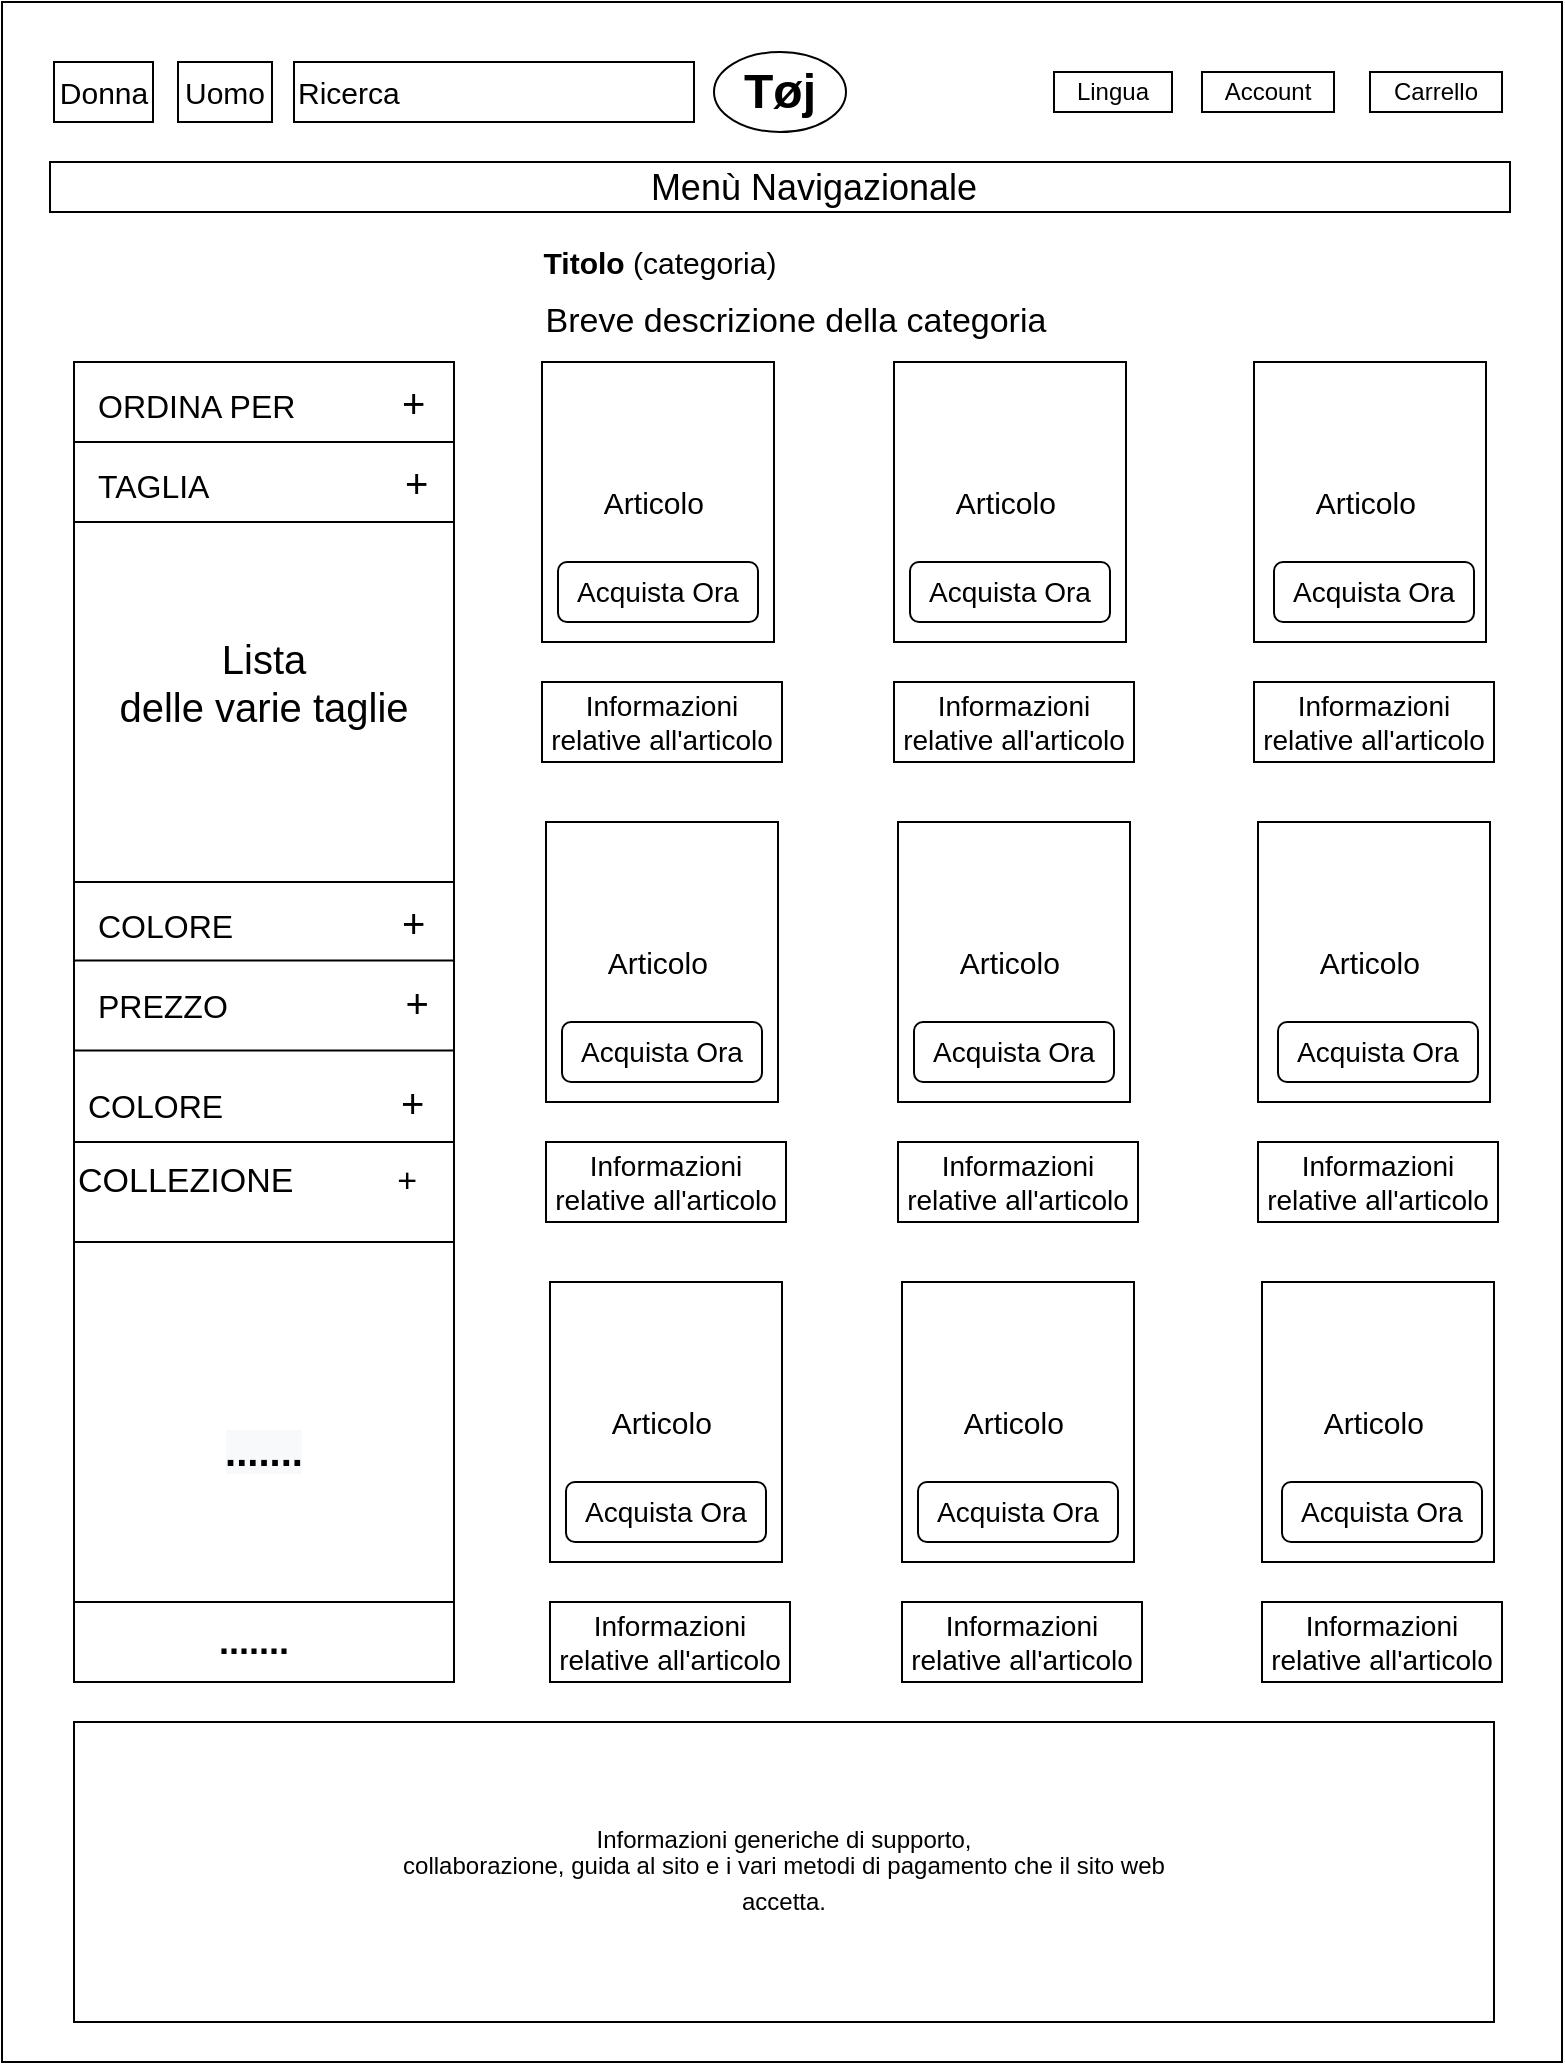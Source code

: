 <mxfile version="14.5.1" type="device"><diagram id="wBHttLaYsozqv8IZyRPX" name="Page-1"><mxGraphModel dx="1730" dy="975" grid="1" gridSize="10" guides="1" tooltips="1" connect="1" arrows="1" fold="1" page="1" pageScale="1" pageWidth="827" pageHeight="600" math="0" shadow="0"><root><mxCell id="0"/><mxCell id="1" parent="0"/><mxCell id="kW1Gy2jFl6eg9wY0WD4N-1" value="" style="rounded=0;whiteSpace=wrap;html=1;" parent="1" vertex="1"><mxGeometry x="24" y="60" width="780" height="1030" as="geometry"/></mxCell><mxCell id="kW1Gy2jFl6eg9wY0WD4N-3" value="&lt;font size=&quot;1&quot;&gt;&lt;b style=&quot;font-size: 24px&quot;&gt;Tøj&lt;/b&gt;&lt;/font&gt;" style="ellipse;whiteSpace=wrap;html=1;" parent="1" vertex="1"><mxGeometry x="380" y="85" width="66" height="40" as="geometry"/></mxCell><mxCell id="kW1Gy2jFl6eg9wY0WD4N-7" value="&lt;font style=&quot;font-size: 15px&quot;&gt;Uomo&lt;/font&gt;" style="rounded=0;whiteSpace=wrap;html=1;" parent="1" vertex="1"><mxGeometry x="112" y="90" width="47" height="30" as="geometry"/></mxCell><mxCell id="kW1Gy2jFl6eg9wY0WD4N-11" value="&lt;font style=&quot;font-size: 15px&quot;&gt;Ricerca&lt;/font&gt;" style="rounded=0;whiteSpace=wrap;html=1;align=left;" parent="1" vertex="1"><mxGeometry x="170" y="90" width="200" height="30" as="geometry"/></mxCell><mxCell id="kW1Gy2jFl6eg9wY0WD4N-12" value="&lt;font style=&quot;font-size: 12px&quot;&gt;Account&lt;/font&gt;" style="rounded=0;whiteSpace=wrap;html=1;" parent="1" vertex="1"><mxGeometry x="624" y="95" width="66" height="20" as="geometry"/></mxCell><mxCell id="kW1Gy2jFl6eg9wY0WD4N-13" value="&lt;font style=&quot;font-size: 12px&quot;&gt;Carrello&lt;/font&gt;" style="rounded=0;whiteSpace=wrap;html=1;" parent="1" vertex="1"><mxGeometry x="708" y="95" width="66" height="20" as="geometry"/></mxCell><mxCell id="kW1Gy2jFl6eg9wY0WD4N-22" value="&lt;p class=&quot;MsoNormal&quot; style=&quot;line-height: 115%&quot;&gt;&lt;span class=&quot;MsoHyperlink&quot;&gt;&lt;span style=&quot;line-height: 115%&quot;&gt;&lt;font style=&quot;font-size: 12px&quot;&gt;Informazioni generiche di supporto,&lt;br&gt;collaborazione, guida al sito e i vari metodi di pagamento che il sito web&lt;br&gt;accetta.&lt;/font&gt;&lt;/span&gt;&lt;/span&gt;&lt;span style=&quot;font-size: 12.0pt ; line-height: 115%&quot;&gt;&lt;/span&gt;&lt;/p&gt;" style="rounded=0;whiteSpace=wrap;html=1;" parent="1" vertex="1"><mxGeometry x="60" y="920" width="710" height="150" as="geometry"/></mxCell><mxCell id="8cYIhpQsedLopPcJGh_c-26" value="&lt;font style=&quot;font-size: 12px&quot;&gt;Lingua&lt;/font&gt;" style="rounded=0;whiteSpace=wrap;html=1;" parent="1" vertex="1"><mxGeometry x="550" y="95" width="59" height="20" as="geometry"/></mxCell><mxCell id="Cs72mTaRK8f4rqceq6ix-1" value="&lt;font style=&quot;font-size: 15px&quot;&gt;Donna&lt;/font&gt;" style="rounded=0;whiteSpace=wrap;html=1;" parent="1" vertex="1"><mxGeometry x="50" y="90" width="49.5" height="30" as="geometry"/></mxCell><mxCell id="VPibbgqQJEEyFYa5RffF-2" value="&lt;br&gt;&lt;br&gt;" style="rounded=0;whiteSpace=wrap;html=1;" parent="1" vertex="1"><mxGeometry x="60" y="240" width="190" height="660" as="geometry"/></mxCell><mxCell id="VPibbgqQJEEyFYa5RffF-4" value="" style="endArrow=none;html=1;exitX=0;exitY=0.25;exitDx=0;exitDy=0;entryX=1;entryY=0.25;entryDx=0;entryDy=0;" parent="1" edge="1"><mxGeometry width="50" height="50" relative="1" as="geometry"><mxPoint x="60" y="280" as="sourcePoint"/><mxPoint x="250" y="280" as="targetPoint"/></mxGeometry></mxCell><mxCell id="VPibbgqQJEEyFYa5RffF-5" value="" style="endArrow=none;html=1;exitX=0;exitY=0.25;exitDx=0;exitDy=0;entryX=1;entryY=0.25;entryDx=0;entryDy=0;" parent="1" edge="1"><mxGeometry width="50" height="50" relative="1" as="geometry"><mxPoint x="60" y="320" as="sourcePoint"/><mxPoint x="250" y="320" as="targetPoint"/></mxGeometry></mxCell><mxCell id="VPibbgqQJEEyFYa5RffF-6" value="" style="endArrow=none;html=1;exitX=0;exitY=0.25;exitDx=0;exitDy=0;entryX=1;entryY=0.25;entryDx=0;entryDy=0;" parent="1" edge="1"><mxGeometry width="50" height="50" relative="1" as="geometry"><mxPoint x="60" y="500" as="sourcePoint"/><mxPoint x="250" y="500" as="targetPoint"/></mxGeometry></mxCell><mxCell id="VPibbgqQJEEyFYa5RffF-8" value="&lt;font style=&quot;font-size: 15px&quot;&gt;Articolo&amp;nbsp;&lt;/font&gt;" style="rounded=0;whiteSpace=wrap;html=1;" parent="1" vertex="1"><mxGeometry x="294" y="240" width="116" height="140" as="geometry"/></mxCell><mxCell id="VPibbgqQJEEyFYa5RffF-10" value="" style="rounded=0;whiteSpace=wrap;html=1;" parent="1" vertex="1"><mxGeometry x="48" y="140" width="730" height="25" as="geometry"/></mxCell><mxCell id="VPibbgqQJEEyFYa5RffF-11" value="&lt;font style=&quot;font-size: 18px&quot;&gt;Menù Navigazionale&lt;/font&gt;" style="text;html=1;strokeColor=none;fillColor=none;align=center;verticalAlign=middle;whiteSpace=wrap;rounded=0;" parent="1" vertex="1"><mxGeometry x="340" y="142.5" width="180" height="20" as="geometry"/></mxCell><mxCell id="VPibbgqQJEEyFYa5RffF-12" value="&lt;font style=&quot;font-size: 14px&quot;&gt;Acquista Ora&lt;/font&gt;" style="rounded=1;whiteSpace=wrap;html=1;" parent="1" vertex="1"><mxGeometry x="302" y="340" width="100" height="30" as="geometry"/></mxCell><mxCell id="VPibbgqQJEEyFYa5RffF-13" value="&lt;font style=&quot;font-size: 14px&quot;&gt;Informazioni relative all'articolo&lt;/font&gt;" style="rounded=0;whiteSpace=wrap;html=1;" parent="1" vertex="1"><mxGeometry x="294" y="400" width="120" height="40" as="geometry"/></mxCell><mxCell id="VPibbgqQJEEyFYa5RffF-14" value="&lt;font style=&quot;font-size: 15px&quot;&gt;Articolo&amp;nbsp;&lt;/font&gt;" style="rounded=0;whiteSpace=wrap;html=1;" parent="1" vertex="1"><mxGeometry x="470" y="240" width="116" height="140" as="geometry"/></mxCell><mxCell id="VPibbgqQJEEyFYa5RffF-15" value="&lt;font style=&quot;font-size: 14px&quot;&gt;Informazioni relative all'articolo&lt;/font&gt;" style="rounded=0;whiteSpace=wrap;html=1;" parent="1" vertex="1"><mxGeometry x="470" y="400" width="120" height="40" as="geometry"/></mxCell><mxCell id="VPibbgqQJEEyFYa5RffF-16" value="&lt;font style=&quot;font-size: 15px&quot;&gt;Articolo&amp;nbsp;&lt;/font&gt;" style="rounded=0;whiteSpace=wrap;html=1;" parent="1" vertex="1"><mxGeometry x="650" y="240" width="116" height="140" as="geometry"/></mxCell><mxCell id="VPibbgqQJEEyFYa5RffF-17" value="&lt;font style=&quot;font-size: 14px&quot;&gt;Informazioni relative all'articolo&lt;/font&gt;" style="rounded=0;whiteSpace=wrap;html=1;" parent="1" vertex="1"><mxGeometry x="650" y="400" width="120" height="40" as="geometry"/></mxCell><mxCell id="VPibbgqQJEEyFYa5RffF-18" value="&lt;font style=&quot;font-size: 14px&quot;&gt;Acquista Ora&lt;/font&gt;" style="rounded=1;whiteSpace=wrap;html=1;" parent="1" vertex="1"><mxGeometry x="478" y="340" width="100" height="30" as="geometry"/></mxCell><mxCell id="VPibbgqQJEEyFYa5RffF-19" value="&lt;font style=&quot;font-size: 14px&quot;&gt;Acquista Ora&lt;/font&gt;" style="rounded=1;whiteSpace=wrap;html=1;" parent="1" vertex="1"><mxGeometry x="660" y="340" width="100" height="30" as="geometry"/></mxCell><mxCell id="VPibbgqQJEEyFYa5RffF-21" value="&lt;font style=&quot;font-size: 15px&quot;&gt;Articolo&amp;nbsp;&lt;/font&gt;" style="rounded=0;whiteSpace=wrap;html=1;" parent="1" vertex="1"><mxGeometry x="296" y="470" width="116" height="140" as="geometry"/></mxCell><mxCell id="VPibbgqQJEEyFYa5RffF-22" value="&lt;font style=&quot;font-size: 14px&quot;&gt;Acquista Ora&lt;/font&gt;" style="rounded=1;whiteSpace=wrap;html=1;" parent="1" vertex="1"><mxGeometry x="304" y="570" width="100" height="30" as="geometry"/></mxCell><mxCell id="VPibbgqQJEEyFYa5RffF-23" value="&lt;font style=&quot;font-size: 14px&quot;&gt;Informazioni relative all'articolo&lt;/font&gt;" style="rounded=0;whiteSpace=wrap;html=1;" parent="1" vertex="1"><mxGeometry x="296" y="630" width="120" height="40" as="geometry"/></mxCell><mxCell id="VPibbgqQJEEyFYa5RffF-24" value="&lt;font style=&quot;font-size: 15px&quot;&gt;Articolo&amp;nbsp;&lt;/font&gt;" style="rounded=0;whiteSpace=wrap;html=1;" parent="1" vertex="1"><mxGeometry x="472" y="470" width="116" height="140" as="geometry"/></mxCell><mxCell id="VPibbgqQJEEyFYa5RffF-25" value="&lt;font style=&quot;font-size: 14px&quot;&gt;Informazioni relative all'articolo&lt;/font&gt;" style="rounded=0;whiteSpace=wrap;html=1;" parent="1" vertex="1"><mxGeometry x="472" y="630" width="120" height="40" as="geometry"/></mxCell><mxCell id="VPibbgqQJEEyFYa5RffF-26" value="&lt;font style=&quot;font-size: 15px&quot;&gt;Articolo&amp;nbsp;&lt;/font&gt;" style="rounded=0;whiteSpace=wrap;html=1;" parent="1" vertex="1"><mxGeometry x="652" y="470" width="116" height="140" as="geometry"/></mxCell><mxCell id="VPibbgqQJEEyFYa5RffF-27" value="&lt;font style=&quot;font-size: 14px&quot;&gt;Informazioni relative all'articolo&lt;/font&gt;" style="rounded=0;whiteSpace=wrap;html=1;" parent="1" vertex="1"><mxGeometry x="652" y="630" width="120" height="40" as="geometry"/></mxCell><mxCell id="VPibbgqQJEEyFYa5RffF-28" value="&lt;font style=&quot;font-size: 14px&quot;&gt;Acquista Ora&lt;/font&gt;" style="rounded=1;whiteSpace=wrap;html=1;" parent="1" vertex="1"><mxGeometry x="480" y="570" width="100" height="30" as="geometry"/></mxCell><mxCell id="VPibbgqQJEEyFYa5RffF-29" value="&lt;font style=&quot;font-size: 14px&quot;&gt;Acquista Ora&lt;/font&gt;" style="rounded=1;whiteSpace=wrap;html=1;" parent="1" vertex="1"><mxGeometry x="662" y="570" width="100" height="30" as="geometry"/></mxCell><mxCell id="VPibbgqQJEEyFYa5RffF-30" value="&lt;font style=&quot;font-size: 15px&quot;&gt;Articolo&amp;nbsp;&lt;/font&gt;" style="rounded=0;whiteSpace=wrap;html=1;" parent="1" vertex="1"><mxGeometry x="298" y="700" width="116" height="140" as="geometry"/></mxCell><mxCell id="VPibbgqQJEEyFYa5RffF-31" value="&lt;font style=&quot;font-size: 14px&quot;&gt;Acquista Ora&lt;/font&gt;" style="rounded=1;whiteSpace=wrap;html=1;" parent="1" vertex="1"><mxGeometry x="306" y="800" width="100" height="30" as="geometry"/></mxCell><mxCell id="VPibbgqQJEEyFYa5RffF-32" value="&lt;font style=&quot;font-size: 14px&quot;&gt;Informazioni relative all'articolo&lt;/font&gt;" style="rounded=0;whiteSpace=wrap;html=1;" parent="1" vertex="1"><mxGeometry x="298" y="860" width="120" height="40" as="geometry"/></mxCell><mxCell id="VPibbgqQJEEyFYa5RffF-33" value="&lt;font style=&quot;font-size: 15px&quot;&gt;Articolo&amp;nbsp;&lt;/font&gt;" style="rounded=0;whiteSpace=wrap;html=1;" parent="1" vertex="1"><mxGeometry x="474" y="700" width="116" height="140" as="geometry"/></mxCell><mxCell id="VPibbgqQJEEyFYa5RffF-34" value="&lt;font style=&quot;font-size: 14px&quot;&gt;Informazioni relative all'articolo&lt;/font&gt;" style="rounded=0;whiteSpace=wrap;html=1;" parent="1" vertex="1"><mxGeometry x="474" y="860" width="120" height="40" as="geometry"/></mxCell><mxCell id="VPibbgqQJEEyFYa5RffF-35" value="&lt;font style=&quot;font-size: 15px&quot;&gt;Articolo&amp;nbsp;&lt;/font&gt;" style="rounded=0;whiteSpace=wrap;html=1;" parent="1" vertex="1"><mxGeometry x="654" y="700" width="116" height="140" as="geometry"/></mxCell><mxCell id="VPibbgqQJEEyFYa5RffF-36" value="&lt;font style=&quot;font-size: 14px&quot;&gt;Informazioni relative all'articolo&lt;/font&gt;" style="rounded=0;whiteSpace=wrap;html=1;" parent="1" vertex="1"><mxGeometry x="654" y="860" width="120" height="40" as="geometry"/></mxCell><mxCell id="VPibbgqQJEEyFYa5RffF-37" value="&lt;font style=&quot;font-size: 14px&quot;&gt;Acquista Ora&lt;/font&gt;" style="rounded=1;whiteSpace=wrap;html=1;" parent="1" vertex="1"><mxGeometry x="482" y="800" width="100" height="30" as="geometry"/></mxCell><mxCell id="VPibbgqQJEEyFYa5RffF-38" value="&lt;font style=&quot;font-size: 14px&quot;&gt;Acquista Ora&lt;/font&gt;" style="rounded=1;whiteSpace=wrap;html=1;" parent="1" vertex="1"><mxGeometry x="664" y="800" width="100" height="30" as="geometry"/></mxCell><mxCell id="VPibbgqQJEEyFYa5RffF-39" value="&lt;font style=&quot;font-size: 15px&quot;&gt;&lt;b&gt;Titolo &lt;/b&gt;(categoria)&lt;/font&gt;" style="text;html=1;strokeColor=none;fillColor=none;align=center;verticalAlign=middle;whiteSpace=wrap;rounded=0;" parent="1" vertex="1"><mxGeometry x="292" y="180" width="122" height="20" as="geometry"/></mxCell><mxCell id="VPibbgqQJEEyFYa5RffF-44" value="&lt;font style=&quot;font-size: 17px&quot;&gt;Breve descrizione della categoria&lt;/font&gt;" style="text;html=1;strokeColor=none;fillColor=none;align=center;verticalAlign=middle;whiteSpace=wrap;rounded=0;" parent="1" vertex="1"><mxGeometry x="290.5" y="210" width="259.5" height="20" as="geometry"/></mxCell><mxCell id="VPibbgqQJEEyFYa5RffF-47" value="&lt;font style=&quot;font-size: 16px&quot;&gt;ORDINA PER&amp;nbsp; &amp;nbsp; &amp;nbsp; &amp;nbsp; &amp;nbsp; &amp;nbsp; &lt;/font&gt;&lt;font style=&quot;font-size: 20px&quot;&gt;+&lt;/font&gt;" style="text;html=1;strokeColor=none;fillColor=none;align=left;verticalAlign=middle;whiteSpace=wrap;rounded=0;" parent="1" vertex="1"><mxGeometry x="70" y="250" width="170" height="20" as="geometry"/></mxCell><mxCell id="VPibbgqQJEEyFYa5RffF-49" value="&lt;font style=&quot;font-size: 16px&quot;&gt;TAGLIA&amp;nbsp; &amp;nbsp; &amp;nbsp; &amp;nbsp; &amp;nbsp; &amp;nbsp; &amp;nbsp; &amp;nbsp; &amp;nbsp; &amp;nbsp; &amp;nbsp;&amp;nbsp;&lt;/font&gt;&lt;font style=&quot;font-size: 20px&quot;&gt;+&lt;/font&gt;" style="text;html=1;strokeColor=none;fillColor=none;align=left;verticalAlign=middle;whiteSpace=wrap;rounded=0;" parent="1" vertex="1"><mxGeometry x="70" y="290" width="170" height="20" as="geometry"/></mxCell><mxCell id="VPibbgqQJEEyFYa5RffF-50" value="&lt;font style=&quot;font-size: 20px&quot;&gt;Lista&lt;br&gt;delle varie taglie&lt;/font&gt;" style="text;html=1;strokeColor=none;fillColor=none;align=center;verticalAlign=middle;whiteSpace=wrap;rounded=0;" parent="1" vertex="1"><mxGeometry x="80" y="335" width="150" height="130" as="geometry"/></mxCell><mxCell id="VPibbgqQJEEyFYa5RffF-51" value="" style="endArrow=none;html=1;exitX=0;exitY=0.25;exitDx=0;exitDy=0;entryX=1;entryY=0.25;entryDx=0;entryDy=0;" parent="1" edge="1"><mxGeometry width="50" height="50" relative="1" as="geometry"><mxPoint x="60" y="539.29" as="sourcePoint"/><mxPoint x="250" y="539.29" as="targetPoint"/></mxGeometry></mxCell><mxCell id="VPibbgqQJEEyFYa5RffF-52" value="" style="endArrow=none;html=1;exitX=0;exitY=0.25;exitDx=0;exitDy=0;entryX=1;entryY=0.25;entryDx=0;entryDy=0;" parent="1" edge="1"><mxGeometry width="50" height="50" relative="1" as="geometry"><mxPoint x="60" y="584.29" as="sourcePoint"/><mxPoint x="250" y="584.29" as="targetPoint"/></mxGeometry></mxCell><mxCell id="VPibbgqQJEEyFYa5RffF-53" value="" style="endArrow=none;html=1;exitX=0;exitY=0.25;exitDx=0;exitDy=0;entryX=1;entryY=0.25;entryDx=0;entryDy=0;" parent="1" edge="1"><mxGeometry width="50" height="50" relative="1" as="geometry"><mxPoint x="60" y="630" as="sourcePoint"/><mxPoint x="250" y="630" as="targetPoint"/></mxGeometry></mxCell><mxCell id="VPibbgqQJEEyFYa5RffF-54" value="" style="endArrow=none;html=1;exitX=0;exitY=0.25;exitDx=0;exitDy=0;entryX=1;entryY=0.25;entryDx=0;entryDy=0;" parent="1" edge="1"><mxGeometry width="50" height="50" relative="1" as="geometry"><mxPoint x="60" y="680" as="sourcePoint"/><mxPoint x="250" y="680" as="targetPoint"/></mxGeometry></mxCell><mxCell id="VPibbgqQJEEyFYa5RffF-55" value="" style="endArrow=none;html=1;exitX=0;exitY=0.25;exitDx=0;exitDy=0;entryX=1;entryY=0.25;entryDx=0;entryDy=0;" parent="1" edge="1"><mxGeometry width="50" height="50" relative="1" as="geometry"><mxPoint x="60" y="860" as="sourcePoint"/><mxPoint x="250" y="860" as="targetPoint"/></mxGeometry></mxCell><mxCell id="Sfnvi8llKed5h0oIRI5g-1" value="&lt;font style=&quot;font-size: 16px&quot;&gt;COLORE&amp;nbsp; &amp;nbsp; &amp;nbsp; &amp;nbsp; &amp;nbsp; &amp;nbsp; &amp;nbsp; &amp;nbsp; &amp;nbsp; &amp;nbsp;&lt;/font&gt;&lt;font style=&quot;font-size: 20px&quot;&gt;+&lt;/font&gt;" style="text;html=1;strokeColor=none;fillColor=none;align=left;verticalAlign=middle;whiteSpace=wrap;rounded=0;" vertex="1" parent="1"><mxGeometry x="70" y="510" width="180" height="20" as="geometry"/></mxCell><mxCell id="Sfnvi8llKed5h0oIRI5g-3" value="&lt;font style=&quot;font-size: 16px&quot;&gt;PREZZO&amp;nbsp; &amp;nbsp; &amp;nbsp; &amp;nbsp; &amp;nbsp; &amp;nbsp; &amp;nbsp; &amp;nbsp; &amp;nbsp; &amp;nbsp;&amp;nbsp;&lt;/font&gt;&lt;font style=&quot;font-size: 20px&quot;&gt;+&lt;/font&gt;" style="text;html=1;strokeColor=none;fillColor=none;align=left;verticalAlign=middle;whiteSpace=wrap;rounded=0;" vertex="1" parent="1"><mxGeometry x="70" y="550" width="180" height="20" as="geometry"/></mxCell><mxCell id="Sfnvi8llKed5h0oIRI5g-4" value="&lt;font style=&quot;font-size: 16px&quot;&gt;COLORE&amp;nbsp; &amp;nbsp; &amp;nbsp; &amp;nbsp; &amp;nbsp; &amp;nbsp; &amp;nbsp; &amp;nbsp; &amp;nbsp; &amp;nbsp;&amp;nbsp;&lt;/font&gt;&lt;font style=&quot;font-size: 20px&quot;&gt;+&lt;/font&gt;" style="text;html=1;strokeColor=none;fillColor=none;align=left;verticalAlign=middle;whiteSpace=wrap;rounded=0;" vertex="1" parent="1"><mxGeometry x="65" y="600" width="180" height="20" as="geometry"/></mxCell><mxCell id="Sfnvi8llKed5h0oIRI5g-5" value="&lt;font style=&quot;font-size: 17px&quot;&gt;COLLEZIONE&amp;nbsp; &amp;nbsp; &amp;nbsp; &amp;nbsp; &amp;nbsp; &amp;nbsp;+&lt;/font&gt;" style="text;html=1;strokeColor=none;fillColor=none;align=left;verticalAlign=middle;whiteSpace=wrap;rounded=0;" vertex="1" parent="1"><mxGeometry x="60" y="640" width="190" height="20" as="geometry"/></mxCell><mxCell id="Sfnvi8llKed5h0oIRI5g-8" value="&#10;&#10;&lt;br style=&quot;color: rgb(0, 0, 0); font-family: helvetica; font-size: 12px; font-style: normal; font-weight: 400; letter-spacing: normal; text-align: center; text-indent: 0px; text-transform: none; word-spacing: 0px; background-color: rgb(248, 249, 250);&quot;&gt;&lt;br style=&quot;color: rgb(0, 0, 0); font-family: helvetica; font-size: 12px; font-style: normal; font-weight: 400; letter-spacing: normal; text-align: center; text-indent: 0px; text-transform: none; word-spacing: 0px; background-color: rgb(248, 249, 250);&quot;&gt;&lt;b style=&quot;color: rgb(0, 0, 0); font-style: normal; letter-spacing: normal; text-align: center; text-indent: 0px; text-transform: none; word-spacing: 0px; font-family: helvetica; font-size: 20px; background-color: rgb(248, 249, 250);&quot;&gt;.......&lt;/b&gt;&lt;br style=&quot;color: rgb(0, 0, 0); font-family: helvetica; font-size: 12px; font-style: normal; font-weight: 400; letter-spacing: normal; text-align: center; text-indent: 0px; text-transform: none; word-spacing: 0px; background-color: rgb(248, 249, 250);&quot;&gt;&#10;&#10;" style="text;html=1;strokeColor=none;fillColor=none;align=center;verticalAlign=middle;whiteSpace=wrap;rounded=0;" vertex="1" parent="1"><mxGeometry x="80" y="705" width="150" height="130" as="geometry"/></mxCell><mxCell id="Sfnvi8llKed5h0oIRI5g-14" value="&lt;font style=&quot;font-size: 18px&quot;&gt;&lt;b&gt;.......&lt;/b&gt;&lt;/font&gt;" style="text;html=1;strokeColor=none;fillColor=none;align=center;verticalAlign=middle;whiteSpace=wrap;rounded=0;" vertex="1" parent="1"><mxGeometry x="130" y="870" width="40" height="20" as="geometry"/></mxCell></root></mxGraphModel></diagram></mxfile>